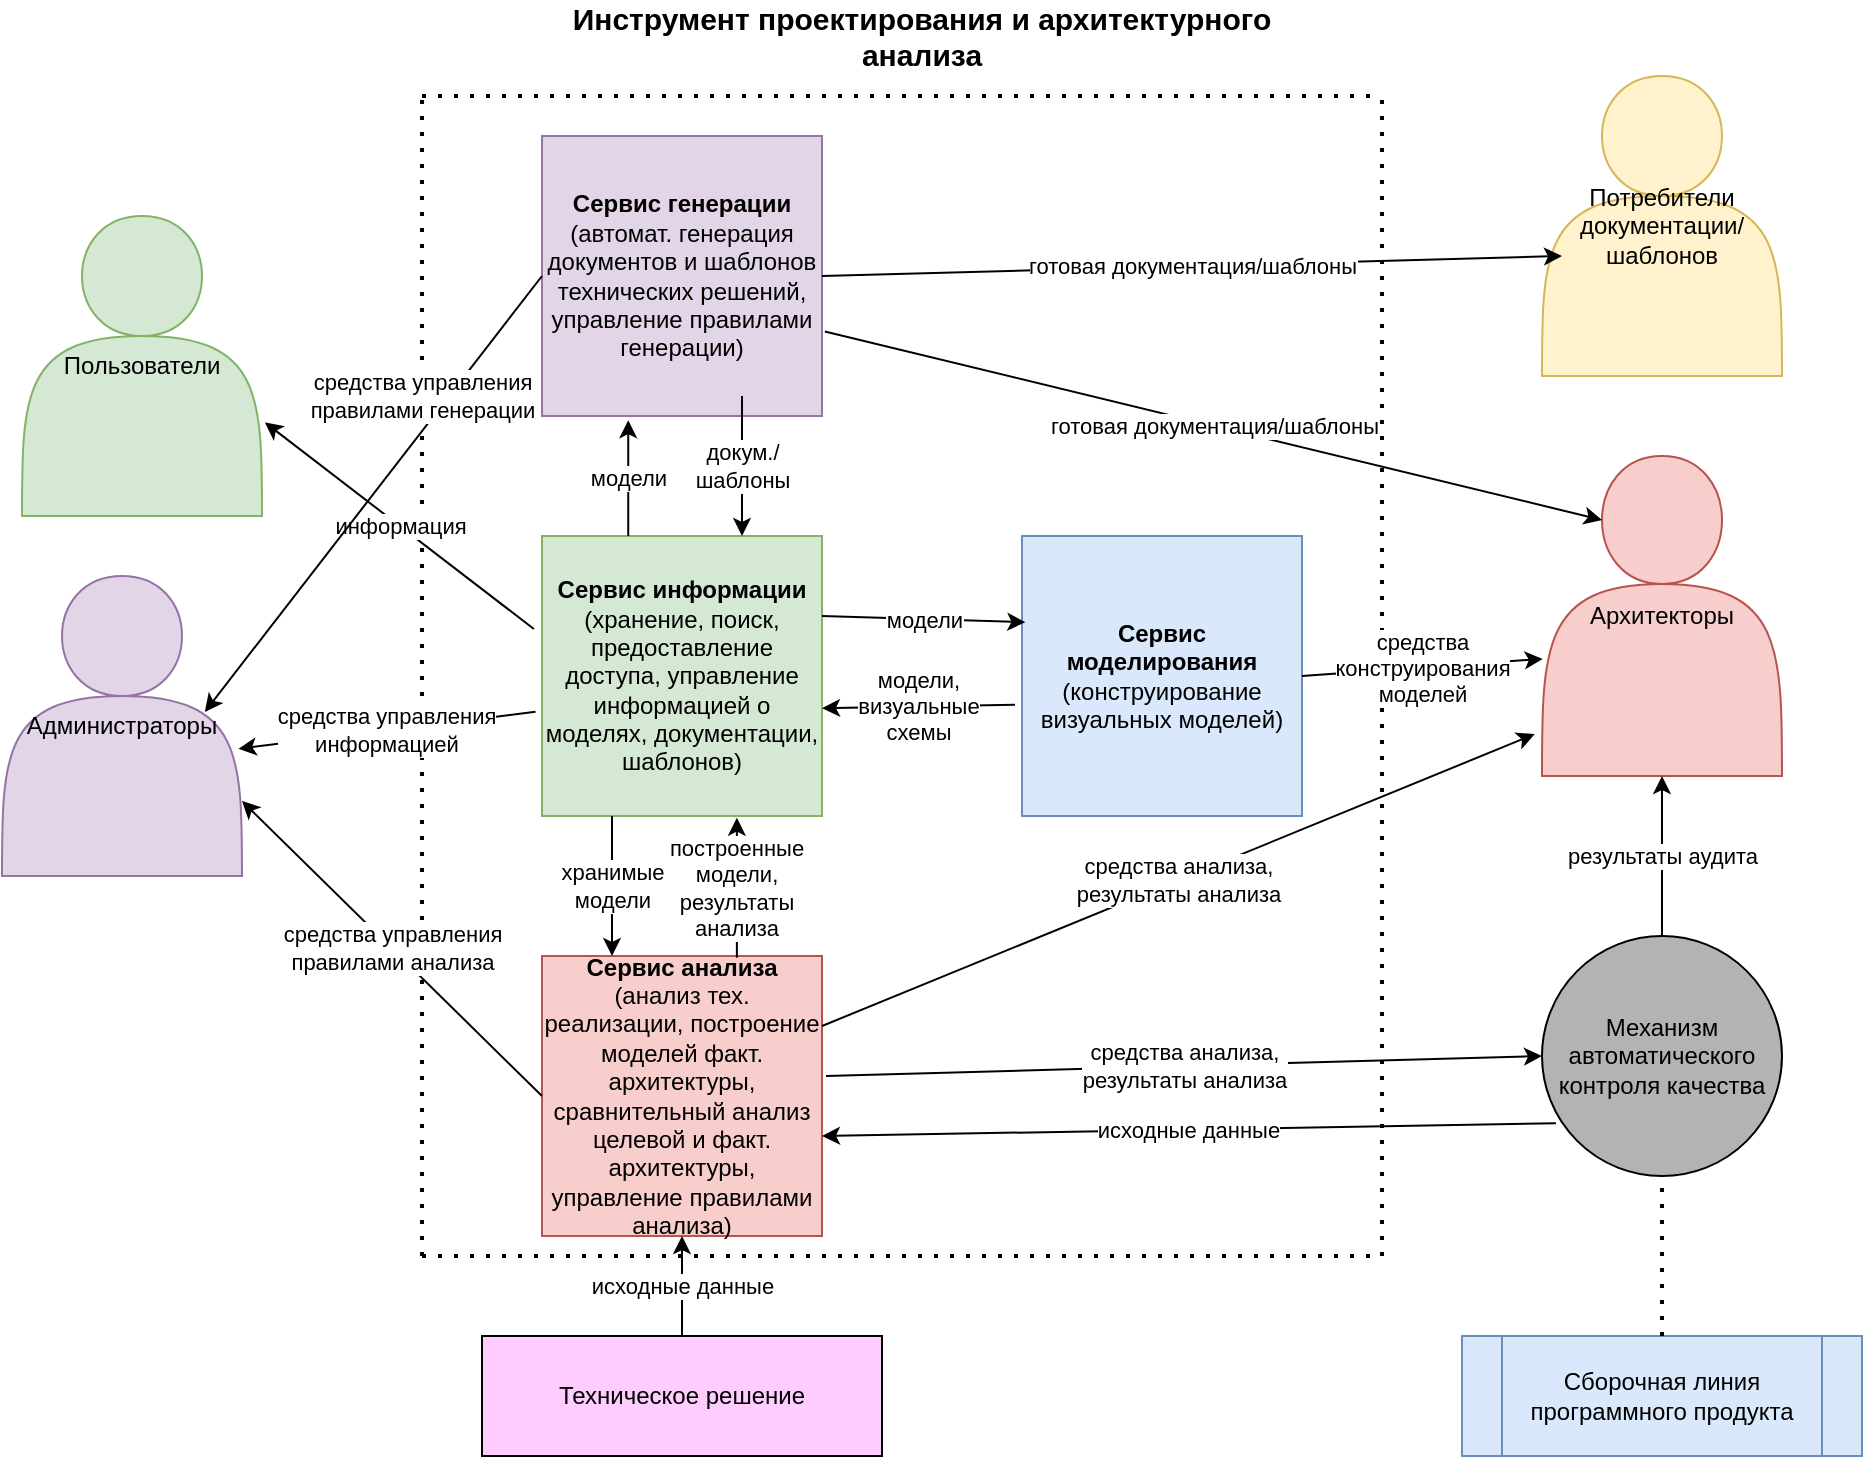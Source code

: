 <mxfile version="18.0.1" type="device"><diagram id="Lha1tG0sAgTwUIzPnDMU" name="Страница 1"><mxGraphModel dx="1865" dy="649" grid="1" gridSize="10" guides="1" tooltips="1" connect="1" arrows="1" fold="1" page="1" pageScale="1" pageWidth="827" pageHeight="1169" math="0" shadow="0"><root><mxCell id="0"/><mxCell id="1" parent="0"/><mxCell id="SbgbogEo0WmPMs5Dq87q-1" value="&lt;b&gt;Сервис информации&lt;/b&gt; (хранение, поиск, предоставление доступа, управление информацией о моделях, документации, шаблонов)" style="whiteSpace=wrap;html=1;aspect=fixed;fillColor=#d5e8d4;strokeColor=#82b366;" vertex="1" parent="1"><mxGeometry x="140" y="360" width="140" height="140" as="geometry"/></mxCell><mxCell id="SbgbogEo0WmPMs5Dq87q-2" value="&lt;b&gt;Сервис анализа&lt;/b&gt; (анализ тех. реализации, построение моделей факт. архитектуры, сравнительный анализ целевой и факт. архитектуры, управление правилами анализа)" style="whiteSpace=wrap;html=1;aspect=fixed;fillColor=#f8cecc;strokeColor=#b85450;" vertex="1" parent="1"><mxGeometry x="140" y="570" width="140" height="140" as="geometry"/></mxCell><mxCell id="SbgbogEo0WmPMs5Dq87q-3" value="хранимые&lt;br&gt;модели" style="endArrow=classic;html=1;exitX=0.25;exitY=1;exitDx=0;exitDy=0;entryX=0.25;entryY=0;entryDx=0;entryDy=0;" edge="1" parent="1" source="SbgbogEo0WmPMs5Dq87q-1" target="SbgbogEo0WmPMs5Dq87q-2"><mxGeometry width="50" height="50" relative="1" as="geometry"><mxPoint x="210" y="580" as="sourcePoint"/><mxPoint x="260" y="530" as="targetPoint"/></mxGeometry></mxCell><mxCell id="SbgbogEo0WmPMs5Dq87q-4" value="&lt;b&gt;Сервис моделирования&lt;/b&gt; (конструирование визуальных моделей)" style="whiteSpace=wrap;html=1;aspect=fixed;fillColor=#dae8fc;strokeColor=#6c8ebf;" vertex="1" parent="1"><mxGeometry x="380" y="360" width="140" height="140" as="geometry"/></mxCell><mxCell id="SbgbogEo0WmPMs5Dq87q-5" value="модели" style="endArrow=classic;html=1;entryX=0.012;entryY=0.308;entryDx=0;entryDy=0;entryPerimeter=0;" edge="1" parent="1" target="SbgbogEo0WmPMs5Dq87q-4"><mxGeometry width="50" height="50" relative="1" as="geometry"><mxPoint x="280" y="400" as="sourcePoint"/><mxPoint x="400" y="420" as="targetPoint"/></mxGeometry></mxCell><mxCell id="SbgbogEo0WmPMs5Dq87q-6" value="&lt;b&gt;Сервис генерации&lt;/b&gt;&lt;br&gt;(автомат. генерация документов и шаблонов технических решений, управление правилами генерации)" style="whiteSpace=wrap;html=1;aspect=fixed;fillColor=#e1d5e7;strokeColor=#9673a6;" vertex="1" parent="1"><mxGeometry x="140" y="160" width="140" height="140" as="geometry"/></mxCell><mxCell id="SbgbogEo0WmPMs5Dq87q-7" value="" style="endArrow=none;dashed=1;html=1;dashPattern=1 3;strokeWidth=2;" edge="1" parent="1"><mxGeometry width="50" height="50" relative="1" as="geometry"><mxPoint x="80" y="720" as="sourcePoint"/><mxPoint x="80" y="136.8" as="targetPoint"/></mxGeometry></mxCell><mxCell id="SbgbogEo0WmPMs5Dq87q-8" value="" style="endArrow=none;dashed=1;html=1;dashPattern=1 3;strokeWidth=2;" edge="1" parent="1"><mxGeometry width="50" height="50" relative="1" as="geometry"><mxPoint x="80" y="720" as="sourcePoint"/><mxPoint x="560" y="720" as="targetPoint"/></mxGeometry></mxCell><mxCell id="SbgbogEo0WmPMs5Dq87q-9" value="" style="endArrow=none;dashed=1;html=1;dashPattern=1 3;strokeWidth=2;" edge="1" parent="1"><mxGeometry width="50" height="50" relative="1" as="geometry"><mxPoint x="560" y="720" as="sourcePoint"/><mxPoint x="560" y="140" as="targetPoint"/></mxGeometry></mxCell><mxCell id="SbgbogEo0WmPMs5Dq87q-10" value="" style="endArrow=none;dashed=1;html=1;dashPattern=1 3;strokeWidth=2;" edge="1" parent="1"><mxGeometry width="50" height="50" relative="1" as="geometry"><mxPoint x="80" y="140" as="sourcePoint"/><mxPoint x="560" y="140" as="targetPoint"/></mxGeometry></mxCell><mxCell id="SbgbogEo0WmPMs5Dq87q-11" value="&lt;b&gt;&lt;font style=&quot;font-size: 15px&quot;&gt;Инструмент проектирования и архитектурного анализа&lt;/font&gt;&lt;/b&gt;" style="text;html=1;strokeColor=none;fillColor=none;align=center;verticalAlign=middle;whiteSpace=wrap;rounded=0;" vertex="1" parent="1"><mxGeometry x="150" y="100" width="360" height="20" as="geometry"/></mxCell><mxCell id="SbgbogEo0WmPMs5Dq87q-12" value="Архитекторы" style="shape=actor;whiteSpace=wrap;html=1;fillColor=#f8cecc;strokeColor=#b85450;" vertex="1" parent="1"><mxGeometry x="640" y="320" width="120" height="160" as="geometry"/></mxCell><mxCell id="SbgbogEo0WmPMs5Dq87q-13" value="Потребители документации/шаблонов" style="shape=actor;whiteSpace=wrap;html=1;fillColor=#fff2cc;strokeColor=#d6b656;" vertex="1" parent="1"><mxGeometry x="640" y="130" width="120" height="150" as="geometry"/></mxCell><mxCell id="SbgbogEo0WmPMs5Dq87q-14" value="модели" style="endArrow=classic;html=1;exitX=0.308;exitY=0;exitDx=0;exitDy=0;entryX=0.308;entryY=1.015;entryDx=0;entryDy=0;exitPerimeter=0;entryPerimeter=0;" edge="1" parent="1" source="SbgbogEo0WmPMs5Dq87q-1" target="SbgbogEo0WmPMs5Dq87q-6"><mxGeometry width="50" height="50" relative="1" as="geometry"><mxPoint x="210" y="350" as="sourcePoint"/><mxPoint x="260" y="300" as="targetPoint"/></mxGeometry></mxCell><mxCell id="SbgbogEo0WmPMs5Dq87q-15" value="готовая документация/шаблоны" style="endArrow=classic;html=1;exitX=1;exitY=0.5;exitDx=0;exitDy=0;" edge="1" parent="1" source="SbgbogEo0WmPMs5Dq87q-6"><mxGeometry width="50" height="50" relative="1" as="geometry"><mxPoint x="410" y="270" as="sourcePoint"/><mxPoint x="650" y="220" as="targetPoint"/></mxGeometry></mxCell><mxCell id="SbgbogEo0WmPMs5Dq87q-16" value="готовая документация/шаблоны" style="endArrow=classic;html=1;exitX=1.01;exitY=0.698;exitDx=0;exitDy=0;exitPerimeter=0;entryX=0.25;entryY=0.2;entryDx=0;entryDy=0;entryPerimeter=0;" edge="1" parent="1" source="SbgbogEo0WmPMs5Dq87q-6" target="SbgbogEo0WmPMs5Dq87q-12"><mxGeometry width="50" height="50" relative="1" as="geometry"><mxPoint x="400" y="310" as="sourcePoint"/><mxPoint x="450" y="260" as="targetPoint"/></mxGeometry></mxCell><mxCell id="SbgbogEo0WmPMs5Dq87q-17" value="средства&lt;br&gt;конструирования&lt;br&gt;моделей" style="endArrow=classic;html=1;exitX=1;exitY=0.5;exitDx=0;exitDy=0;entryX=0.003;entryY=0.634;entryDx=0;entryDy=0;entryPerimeter=0;" edge="1" parent="1" source="SbgbogEo0WmPMs5Dq87q-4" target="SbgbogEo0WmPMs5Dq87q-12"><mxGeometry width="50" height="50" relative="1" as="geometry"><mxPoint x="580" y="440" as="sourcePoint"/><mxPoint x="630" y="390" as="targetPoint"/></mxGeometry></mxCell><mxCell id="SbgbogEo0WmPMs5Dq87q-18" value="средства анализа,&lt;br&gt;результаты анализа" style="endArrow=classic;html=1;exitX=1;exitY=0.25;exitDx=0;exitDy=0;entryX=-0.03;entryY=0.869;entryDx=0;entryDy=0;entryPerimeter=0;" edge="1" parent="1" source="SbgbogEo0WmPMs5Dq87q-2" target="SbgbogEo0WmPMs5Dq87q-12"><mxGeometry width="50" height="50" relative="1" as="geometry"><mxPoint x="370" y="620" as="sourcePoint"/><mxPoint x="420" y="570" as="targetPoint"/></mxGeometry></mxCell><mxCell id="SbgbogEo0WmPMs5Dq87q-19" value="Механизм автоматического контроля качества" style="ellipse;whiteSpace=wrap;html=1;aspect=fixed;fillColor=#B3B3B3;" vertex="1" parent="1"><mxGeometry x="640" y="560" width="120" height="120" as="geometry"/></mxCell><mxCell id="SbgbogEo0WmPMs5Dq87q-20" value="средства анализа,&lt;br&gt;результаты анализа" style="endArrow=classic;html=1;entryX=0;entryY=0.5;entryDx=0;entryDy=0;" edge="1" parent="1" target="SbgbogEo0WmPMs5Dq87q-19"><mxGeometry width="50" height="50" relative="1" as="geometry"><mxPoint x="282" y="630" as="sourcePoint"/><mxPoint x="450" y="620" as="targetPoint"/></mxGeometry></mxCell><mxCell id="SbgbogEo0WmPMs5Dq87q-21" value="результаты аудита" style="endArrow=classic;html=1;exitX=0.5;exitY=0;exitDx=0;exitDy=0;entryX=0.5;entryY=1;entryDx=0;entryDy=0;" edge="1" parent="1" source="SbgbogEo0WmPMs5Dq87q-19" target="SbgbogEo0WmPMs5Dq87q-12"><mxGeometry width="50" height="50" relative="1" as="geometry"><mxPoint x="670" y="540" as="sourcePoint"/><mxPoint x="720" y="490" as="targetPoint"/></mxGeometry></mxCell><mxCell id="SbgbogEo0WmPMs5Dq87q-22" value="Сборочная линия&lt;br&gt;программного продукта" style="shape=process;whiteSpace=wrap;html=1;backgroundOutline=1;fillColor=#dae8fc;strokeColor=#6c8ebf;" vertex="1" parent="1"><mxGeometry x="600" y="760" width="200" height="60" as="geometry"/></mxCell><mxCell id="SbgbogEo0WmPMs5Dq87q-23" value="" style="endArrow=none;dashed=1;html=1;dashPattern=1 3;strokeWidth=2;entryX=0.5;entryY=1;entryDx=0;entryDy=0;exitX=0.5;exitY=0;exitDx=0;exitDy=0;" edge="1" parent="1" source="SbgbogEo0WmPMs5Dq87q-22" target="SbgbogEo0WmPMs5Dq87q-19"><mxGeometry width="50" height="50" relative="1" as="geometry"><mxPoint x="690" y="770" as="sourcePoint"/><mxPoint x="740" y="720" as="targetPoint"/></mxGeometry></mxCell><mxCell id="SbgbogEo0WmPMs5Dq87q-24" value="докум./&lt;br&gt;шаблоны" style="endArrow=classic;html=1;rounded=0;" edge="1" parent="1"><mxGeometry width="50" height="50" relative="1" as="geometry"><mxPoint x="240" y="290" as="sourcePoint"/><mxPoint x="240" y="360" as="targetPoint"/></mxGeometry></mxCell><mxCell id="SbgbogEo0WmPMs5Dq87q-25" value="модели,&lt;br&gt;визуальные&lt;br&gt;схемы" style="endArrow=classic;html=1;rounded=0;exitX=-0.025;exitY=0.603;exitDx=0;exitDy=0;exitPerimeter=0;entryX=1;entryY=0.615;entryDx=0;entryDy=0;entryPerimeter=0;" edge="1" parent="1" source="SbgbogEo0WmPMs5Dq87q-4" target="SbgbogEo0WmPMs5Dq87q-1"><mxGeometry width="50" height="50" relative="1" as="geometry"><mxPoint x="300" y="490" as="sourcePoint"/><mxPoint x="350" y="440" as="targetPoint"/></mxGeometry></mxCell><mxCell id="SbgbogEo0WmPMs5Dq87q-26" value="Пользователи" style="shape=actor;whiteSpace=wrap;html=1;fillColor=#d5e8d4;strokeColor=#82b366;" vertex="1" parent="1"><mxGeometry x="-120" y="200" width="120" height="150" as="geometry"/></mxCell><mxCell id="SbgbogEo0WmPMs5Dq87q-27" value="информация" style="endArrow=classic;html=1;rounded=0;exitX=-0.029;exitY=0.332;exitDx=0;exitDy=0;exitPerimeter=0;entryX=1.012;entryY=0.688;entryDx=0;entryDy=0;entryPerimeter=0;" edge="1" parent="1" source="SbgbogEo0WmPMs5Dq87q-1" target="SbgbogEo0WmPMs5Dq87q-26"><mxGeometry width="50" height="50" relative="1" as="geometry"><mxPoint x="40" y="410" as="sourcePoint"/><mxPoint x="90" y="360" as="targetPoint"/></mxGeometry></mxCell><mxCell id="SbgbogEo0WmPMs5Dq87q-28" value="Администраторы" style="shape=actor;whiteSpace=wrap;html=1;fillColor=#e1d5e7;strokeColor=#9673a6;" vertex="1" parent="1"><mxGeometry x="-130" y="380" width="120" height="150" as="geometry"/></mxCell><mxCell id="SbgbogEo0WmPMs5Dq87q-29" value="средства управления&lt;br&gt;информацией" style="endArrow=classic;html=1;rounded=0;exitX=-0.023;exitY=0.628;exitDx=0;exitDy=0;exitPerimeter=0;entryX=0.985;entryY=0.576;entryDx=0;entryDy=0;entryPerimeter=0;" edge="1" parent="1" source="SbgbogEo0WmPMs5Dq87q-1" target="SbgbogEo0WmPMs5Dq87q-28"><mxGeometry width="50" height="50" relative="1" as="geometry"><mxPoint x="30" y="530" as="sourcePoint"/><mxPoint x="80" y="480" as="targetPoint"/></mxGeometry></mxCell><mxCell id="SbgbogEo0WmPMs5Dq87q-30" value="построенные&lt;br&gt;модели,&lt;br&gt;результаты &lt;br&gt;анализа" style="endArrow=classic;html=1;rounded=0;exitX=0.696;exitY=0.006;exitDx=0;exitDy=0;exitPerimeter=0;entryX=0.696;entryY=1.006;entryDx=0;entryDy=0;entryPerimeter=0;" edge="1" parent="1" source="SbgbogEo0WmPMs5Dq87q-2" target="SbgbogEo0WmPMs5Dq87q-1"><mxGeometry width="50" height="50" relative="1" as="geometry"><mxPoint x="230" y="560" as="sourcePoint"/><mxPoint x="280" y="510" as="targetPoint"/></mxGeometry></mxCell><mxCell id="SbgbogEo0WmPMs5Dq87q-32" value="средства управления &lt;br&gt;правилами генерации" style="endArrow=classic;html=1;rounded=0;exitX=0;exitY=0.5;exitDx=0;exitDy=0;entryX=0.845;entryY=0.453;entryDx=0;entryDy=0;entryPerimeter=0;" edge="1" parent="1" source="SbgbogEo0WmPMs5Dq87q-6" target="SbgbogEo0WmPMs5Dq87q-28"><mxGeometry x="-0.389" y="-11" width="50" height="50" relative="1" as="geometry"><mxPoint x="30" y="280" as="sourcePoint"/><mxPoint x="80" y="230" as="targetPoint"/><mxPoint as="offset"/></mxGeometry></mxCell><mxCell id="SbgbogEo0WmPMs5Dq87q-33" value="средства управления&lt;br&gt;правилами анализа" style="endArrow=classic;html=1;rounded=0;exitX=0;exitY=0.5;exitDx=0;exitDy=0;entryX=1;entryY=0.75;entryDx=0;entryDy=0;" edge="1" parent="1" source="SbgbogEo0WmPMs5Dq87q-2" target="SbgbogEo0WmPMs5Dq87q-28"><mxGeometry width="50" height="50" relative="1" as="geometry"><mxPoint y="660" as="sourcePoint"/><mxPoint x="50" y="610" as="targetPoint"/></mxGeometry></mxCell><mxCell id="SbgbogEo0WmPMs5Dq87q-35" value="исходные данные" style="endArrow=classic;html=1;rounded=0;exitX=0.5;exitY=0;exitDx=0;exitDy=0;entryX=0.5;entryY=1;entryDx=0;entryDy=0;" edge="1" parent="1" source="SbgbogEo0WmPMs5Dq87q-36" target="SbgbogEo0WmPMs5Dq87q-2"><mxGeometry width="50" height="50" relative="1" as="geometry"><mxPoint x="215" y="760" as="sourcePoint"/><mxPoint x="240" y="730" as="targetPoint"/></mxGeometry></mxCell><mxCell id="SbgbogEo0WmPMs5Dq87q-36" value="Техническое решение" style="rounded=0;whiteSpace=wrap;html=1;fillColor=#FFCCFF;" vertex="1" parent="1"><mxGeometry x="110" y="760" width="200" height="60" as="geometry"/></mxCell><mxCell id="SbgbogEo0WmPMs5Dq87q-37" value="исходные данные" style="endArrow=classic;html=1;rounded=0;exitX=0.058;exitY=0.78;exitDx=0;exitDy=0;exitPerimeter=0;entryX=1;entryY=0.643;entryDx=0;entryDy=0;entryPerimeter=0;" edge="1" parent="1" source="SbgbogEo0WmPMs5Dq87q-19" target="SbgbogEo0WmPMs5Dq87q-2"><mxGeometry width="50" height="50" relative="1" as="geometry"><mxPoint x="370" y="700" as="sourcePoint"/><mxPoint x="420" y="650" as="targetPoint"/></mxGeometry></mxCell></root></mxGraphModel></diagram></mxfile>